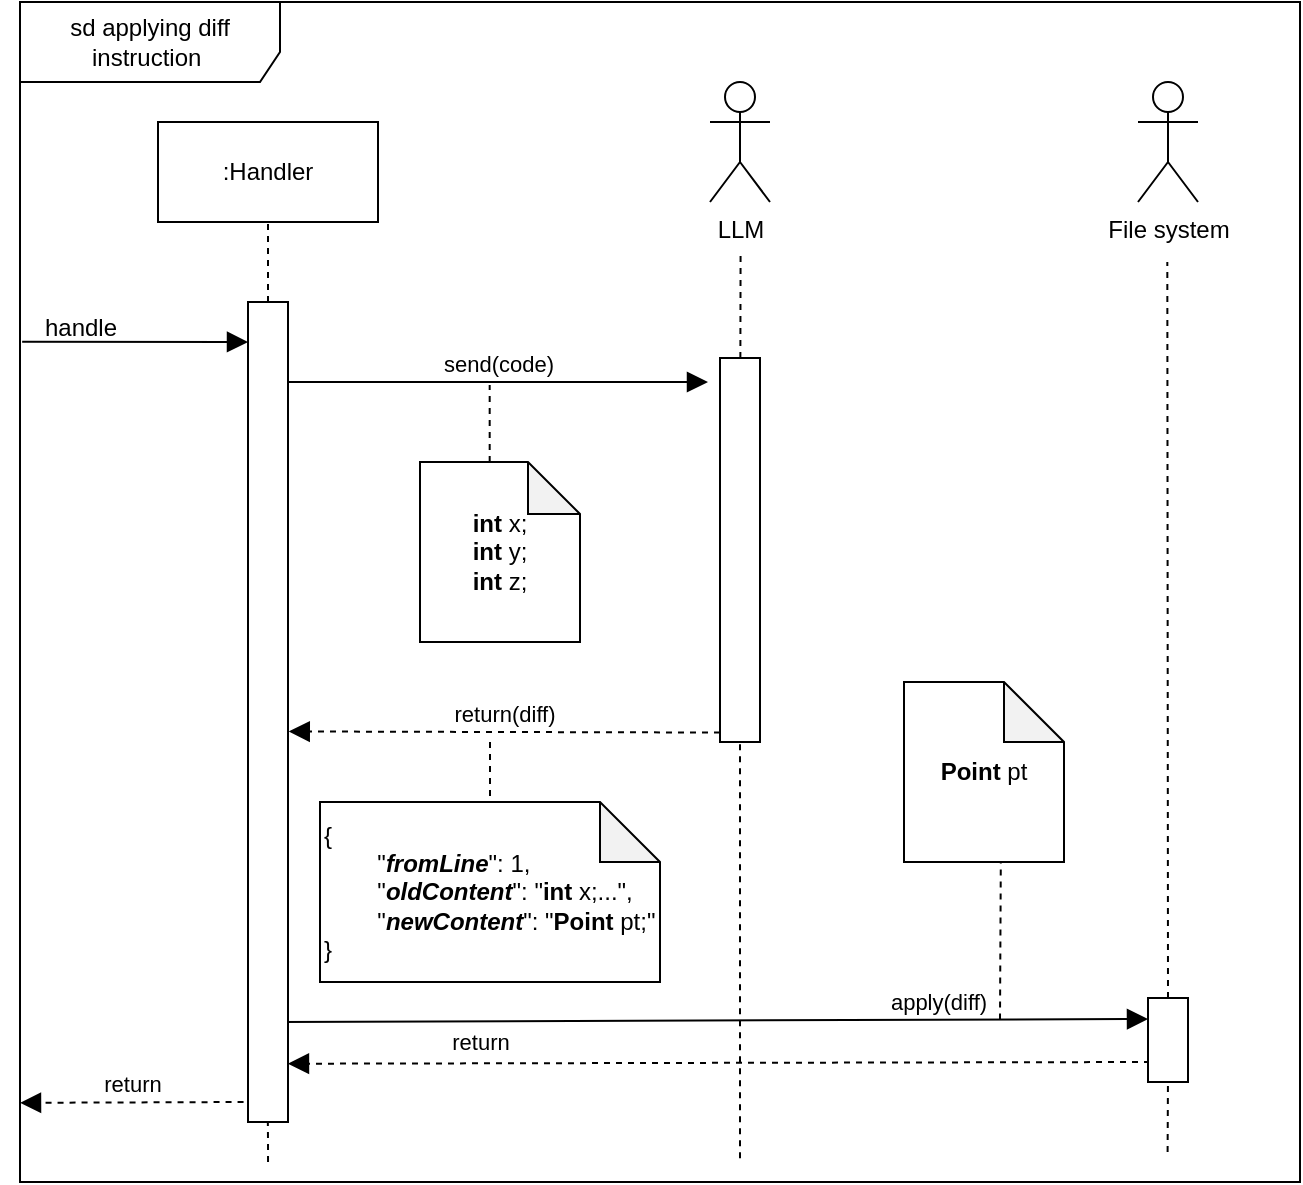<mxfile version="25.0.1">
  <diagram name="Seite-1" id="Vz7f1Som9HTKloI9b_t3">
    <mxGraphModel dx="991" dy="88" grid="1" gridSize="10" guides="1" tooltips="1" connect="1" arrows="1" fold="1" page="1" pageScale="1" pageWidth="827" pageHeight="1169" math="0" shadow="0">
      <root>
        <mxCell id="0" />
        <mxCell id="1" parent="0" />
        <mxCell id="TfBFMa_nJeksAKJ4__4E-29" value="" style="endArrow=none;dashed=1;html=1;rounded=0;entryX=0.5;entryY=1;entryDx=0;entryDy=0;" edge="1" parent="1">
          <mxGeometry width="50" height="50" relative="1" as="geometry">
            <mxPoint x="513.8" y="605" as="sourcePoint" />
            <mxPoint x="514" y="565" as="targetPoint" />
          </mxGeometry>
        </mxCell>
        <mxCell id="TfBFMa_nJeksAKJ4__4E-9" value="sd applying diff instruction&amp;nbsp;" style="shape=umlFrame;whiteSpace=wrap;html=1;pointerEvents=0;width=130;height=40;" vertex="1" parent="1">
          <mxGeometry x="-60" y="30" width="640" height="590" as="geometry" />
        </mxCell>
        <mxCell id="_qXaZIHhWSCAouoO_Cvu-1" value=":Handler" style="html=1;whiteSpace=wrap;" parent="1" vertex="1">
          <mxGeometry x="9" y="90" width="110" height="50" as="geometry" />
        </mxCell>
        <mxCell id="_qXaZIHhWSCAouoO_Cvu-2" value="LLM" style="shape=umlActor;verticalLabelPosition=bottom;verticalAlign=top;html=1;" parent="1" vertex="1">
          <mxGeometry x="285" y="70" width="30" height="60" as="geometry" />
        </mxCell>
        <mxCell id="_qXaZIHhWSCAouoO_Cvu-4" value="" style="endArrow=none;dashed=1;html=1;rounded=0;exitX=0.5;exitY=0;exitDx=0;exitDy=0;" parent="1" edge="1" source="TfBFMa_nJeksAKJ4__4E-18">
          <mxGeometry width="50" height="50" relative="1" as="geometry">
            <mxPoint x="513.66" y="498.0" as="sourcePoint" />
            <mxPoint x="513.66" y="160" as="targetPoint" />
          </mxGeometry>
        </mxCell>
        <mxCell id="_qXaZIHhWSCAouoO_Cvu-5" value="send(code)" style="html=1;verticalAlign=bottom;endArrow=block;curved=0;rounded=0;endSize=8;" parent="1" edge="1">
          <mxGeometry width="80" relative="1" as="geometry">
            <mxPoint x="74" y="220" as="sourcePoint" />
            <mxPoint x="284" y="220" as="targetPoint" />
          </mxGeometry>
        </mxCell>
        <mxCell id="_qXaZIHhWSCAouoO_Cvu-6" value="&lt;b&gt;int &lt;/b&gt;x;&lt;div&gt;&lt;b&gt;int &lt;/b&gt;y;&lt;/div&gt;&lt;div&gt;&lt;b&gt;int &lt;/b&gt;z;&lt;/div&gt;" style="shape=note;whiteSpace=wrap;html=1;backgroundOutline=1;darkOpacity=0.05;size=26;" parent="1" vertex="1">
          <mxGeometry x="140" y="260" width="80" height="90" as="geometry" />
        </mxCell>
        <mxCell id="_qXaZIHhWSCAouoO_Cvu-10" value="{&lt;div&gt;&lt;span style=&quot;white-space: pre;&quot;&gt;&#x9;&lt;/span&gt;&quot;&lt;b&gt;&lt;i&gt;fromLine&lt;/i&gt;&lt;/b&gt;&quot;: 1,&lt;/div&gt;&lt;div&gt;&lt;span style=&quot;white-space: pre;&quot;&gt;&#x9;&lt;/span&gt;&quot;&lt;i style=&quot;font-weight: bold;&quot;&gt;oldContent&lt;/i&gt;&quot;: &quot;&lt;b&gt;int &lt;/b&gt;x;...&quot;,&lt;/div&gt;&lt;div&gt;&lt;span style=&quot;white-space: pre;&quot;&gt;&#x9;&lt;/span&gt;&quot;&lt;b&gt;&lt;i&gt;newContent&lt;/i&gt;&lt;/b&gt;&quot;: &quot;&lt;b&gt;Point&lt;/b&gt; pt;&quot;&lt;br&gt;&lt;div&gt;}&lt;/div&gt;&lt;/div&gt;" style="shape=note;whiteSpace=wrap;html=1;backgroundOutline=1;darkOpacity=0.05;align=left;" parent="1" vertex="1">
          <mxGeometry x="90" y="430" width="170" height="90" as="geometry" />
        </mxCell>
        <mxCell id="_qXaZIHhWSCAouoO_Cvu-12" value="File system" style="shape=umlActor;verticalLabelPosition=bottom;verticalAlign=top;html=1;" parent="1" vertex="1">
          <mxGeometry x="499" y="70" width="30" height="60" as="geometry" />
        </mxCell>
        <mxCell id="_qXaZIHhWSCAouoO_Cvu-14" value="apply(diff)" style="html=1;verticalAlign=bottom;endArrow=block;curved=0;rounded=0;endSize=8;entryX=0;entryY=0.25;entryDx=0;entryDy=0;" parent="1" edge="1" target="TfBFMa_nJeksAKJ4__4E-18">
          <mxGeometry x="0.516" width="80" relative="1" as="geometry">
            <mxPoint x="70" y="540" as="sourcePoint" />
            <mxPoint x="500" y="540" as="targetPoint" />
            <mxPoint as="offset" />
          </mxGeometry>
        </mxCell>
        <mxCell id="_qXaZIHhWSCAouoO_Cvu-15" value="&lt;b&gt;Point &lt;/b&gt;pt" style="shape=note;whiteSpace=wrap;html=1;backgroundOutline=1;darkOpacity=0.05;" parent="1" vertex="1">
          <mxGeometry x="382" y="370" width="80" height="90" as="geometry" />
        </mxCell>
        <mxCell id="_qXaZIHhWSCAouoO_Cvu-18" value="return" style="html=1;verticalAlign=bottom;endArrow=block;dashed=1;endSize=8;curved=0;rounded=0;endFill=1;entryX=0.999;entryY=0.874;entryDx=0;entryDy=0;entryPerimeter=0;" parent="1" edge="1">
          <mxGeometry x="0.554" y="-2" relative="1" as="geometry">
            <mxPoint x="505" y="560" as="sourcePoint" />
            <mxPoint x="73.98" y="560.86" as="targetPoint" />
            <mxPoint as="offset" />
          </mxGeometry>
        </mxCell>
        <mxCell id="TfBFMa_nJeksAKJ4__4E-10" value="" style="endArrow=none;dashed=1;html=1;rounded=0;" edge="1" parent="1">
          <mxGeometry width="50" height="50" relative="1" as="geometry">
            <mxPoint x="64.01" y="610" as="sourcePoint" />
            <mxPoint x="63.922" y="590" as="targetPoint" />
            <Array as="points">
              <mxPoint x="64.01" y="600" />
            </Array>
          </mxGeometry>
        </mxCell>
        <mxCell id="TfBFMa_nJeksAKJ4__4E-3" value="" style="rounded=0;whiteSpace=wrap;html=1;" vertex="1" parent="1">
          <mxGeometry x="54" y="180" width="20" height="410" as="geometry" />
        </mxCell>
        <mxCell id="TfBFMa_nJeksAKJ4__4E-11" value="" style="endArrow=block;html=1;rounded=0;endFill=1;exitX=0.018;exitY=0.729;exitDx=0;exitDy=0;exitPerimeter=0;endSize=8;startSize=8;" edge="1" parent="1" source="TfBFMa_nJeksAKJ4__4E-12">
          <mxGeometry width="50" height="50" relative="1" as="geometry">
            <mxPoint x="-53.54" y="199.88" as="sourcePoint" />
            <mxPoint x="54" y="200" as="targetPoint" />
          </mxGeometry>
        </mxCell>
        <mxCell id="TfBFMa_nJeksAKJ4__4E-12" value="handle" style="text;html=1;align=center;verticalAlign=middle;resizable=0;points=[];autosize=1;strokeColor=none;fillColor=none;" vertex="1" parent="1">
          <mxGeometry x="-60" y="178" width="60" height="30" as="geometry" />
        </mxCell>
        <mxCell id="TfBFMa_nJeksAKJ4__4E-13" value="return" style="html=1;verticalAlign=bottom;endArrow=block;dashed=1;endSize=8;curved=0;rounded=0;endFill=1;entryX=0.003;entryY=0.899;entryDx=0;entryDy=0;entryPerimeter=0;" edge="1" parent="1">
          <mxGeometry relative="1" as="geometry">
            <mxPoint x="51.78" y="580" as="sourcePoint" />
            <mxPoint x="-60.0" y="580.41" as="targetPoint" />
          </mxGeometry>
        </mxCell>
        <mxCell id="TfBFMa_nJeksAKJ4__4E-14" value="" style="endArrow=none;dashed=1;html=1;rounded=0;" edge="1" parent="1" source="_qXaZIHhWSCAouoO_Cvu-8">
          <mxGeometry width="50" height="50" relative="1" as="geometry">
            <mxPoint x="299.29" y="595" as="sourcePoint" />
            <mxPoint x="300.29" y="155" as="targetPoint" />
          </mxGeometry>
        </mxCell>
        <mxCell id="TfBFMa_nJeksAKJ4__4E-15" value="" style="endArrow=none;dashed=1;html=1;rounded=0;entryX=0.5;entryY=1;entryDx=0;entryDy=0;" edge="1" parent="1" target="_qXaZIHhWSCAouoO_Cvu-8">
          <mxGeometry width="50" height="50" relative="1" as="geometry">
            <mxPoint x="300" y="608.08" as="sourcePoint" />
            <mxPoint x="299.8" y="410.0" as="targetPoint" />
          </mxGeometry>
        </mxCell>
        <mxCell id="_qXaZIHhWSCAouoO_Cvu-8" value="" style="rounded=0;whiteSpace=wrap;html=1;" parent="1" vertex="1">
          <mxGeometry x="290" y="208" width="20" height="192" as="geometry" />
        </mxCell>
        <mxCell id="TfBFMa_nJeksAKJ4__4E-16" value="return(diff)" style="html=1;verticalAlign=bottom;endArrow=block;dashed=1;endSize=8;curved=0;rounded=0;endFill=1;entryX=1.019;entryY=0.462;entryDx=0;entryDy=0;entryPerimeter=0;" edge="1" parent="1">
          <mxGeometry relative="1" as="geometry">
            <mxPoint x="290" y="395.27" as="sourcePoint" />
            <mxPoint x="74.38" y="394.73" as="targetPoint" />
          </mxGeometry>
        </mxCell>
        <mxCell id="TfBFMa_nJeksAKJ4__4E-21" value="" style="endArrow=none;dashed=1;html=1;rounded=0;entryX=0.605;entryY=1.014;entryDx=0;entryDy=0;entryPerimeter=0;" edge="1" parent="1">
          <mxGeometry width="50" height="50" relative="1" as="geometry">
            <mxPoint x="430" y="538.74" as="sourcePoint" />
            <mxPoint x="430.4" y="460" as="targetPoint" />
          </mxGeometry>
        </mxCell>
        <mxCell id="TfBFMa_nJeksAKJ4__4E-18" value="" style="rounded=0;whiteSpace=wrap;html=1;" vertex="1" parent="1">
          <mxGeometry x="504" y="528" width="20" height="42" as="geometry" />
        </mxCell>
        <mxCell id="TfBFMa_nJeksAKJ4__4E-25" value="" style="endArrow=none;dashed=1;html=1;rounded=0;exitX=0.5;exitY=0;exitDx=0;exitDy=0;exitPerimeter=0;" edge="1" parent="1">
          <mxGeometry width="50" height="50" relative="1" as="geometry">
            <mxPoint x="175" y="427" as="sourcePoint" />
            <mxPoint x="175" y="397" as="targetPoint" />
          </mxGeometry>
        </mxCell>
        <mxCell id="TfBFMa_nJeksAKJ4__4E-31" value="" style="endArrow=none;dashed=1;html=1;rounded=0;exitX=0.625;exitY=-0.016;exitDx=0;exitDy=0;exitPerimeter=0;" edge="1" parent="1">
          <mxGeometry width="50" height="50" relative="1" as="geometry">
            <mxPoint x="174.84" y="260" as="sourcePoint" />
            <mxPoint x="174.84" y="221.44" as="targetPoint" />
          </mxGeometry>
        </mxCell>
        <mxCell id="TfBFMa_nJeksAKJ4__4E-33" value="" style="endArrow=none;dashed=1;html=1;rounded=0;exitX=0.5;exitY=0;exitDx=0;exitDy=0;entryX=0.5;entryY=1;entryDx=0;entryDy=0;" edge="1" parent="1" source="TfBFMa_nJeksAKJ4__4E-3" target="_qXaZIHhWSCAouoO_Cvu-1">
          <mxGeometry width="50" height="50" relative="1" as="geometry">
            <mxPoint x="50" y="180" as="sourcePoint" />
            <mxPoint x="100" y="130" as="targetPoint" />
          </mxGeometry>
        </mxCell>
      </root>
    </mxGraphModel>
  </diagram>
</mxfile>
